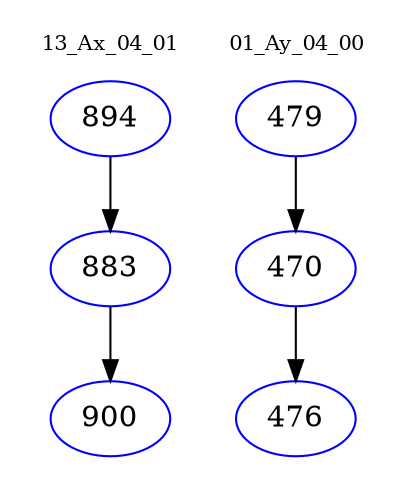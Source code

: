 digraph{
subgraph cluster_0 {
color = white
label = "13_Ax_04_01";
fontsize=10;
T0_894 [label="894", color="blue"]
T0_894 -> T0_883 [color="black"]
T0_883 [label="883", color="blue"]
T0_883 -> T0_900 [color="black"]
T0_900 [label="900", color="blue"]
}
subgraph cluster_1 {
color = white
label = "01_Ay_04_00";
fontsize=10;
T1_479 [label="479", color="blue"]
T1_479 -> T1_470 [color="black"]
T1_470 [label="470", color="blue"]
T1_470 -> T1_476 [color="black"]
T1_476 [label="476", color="blue"]
}
}
